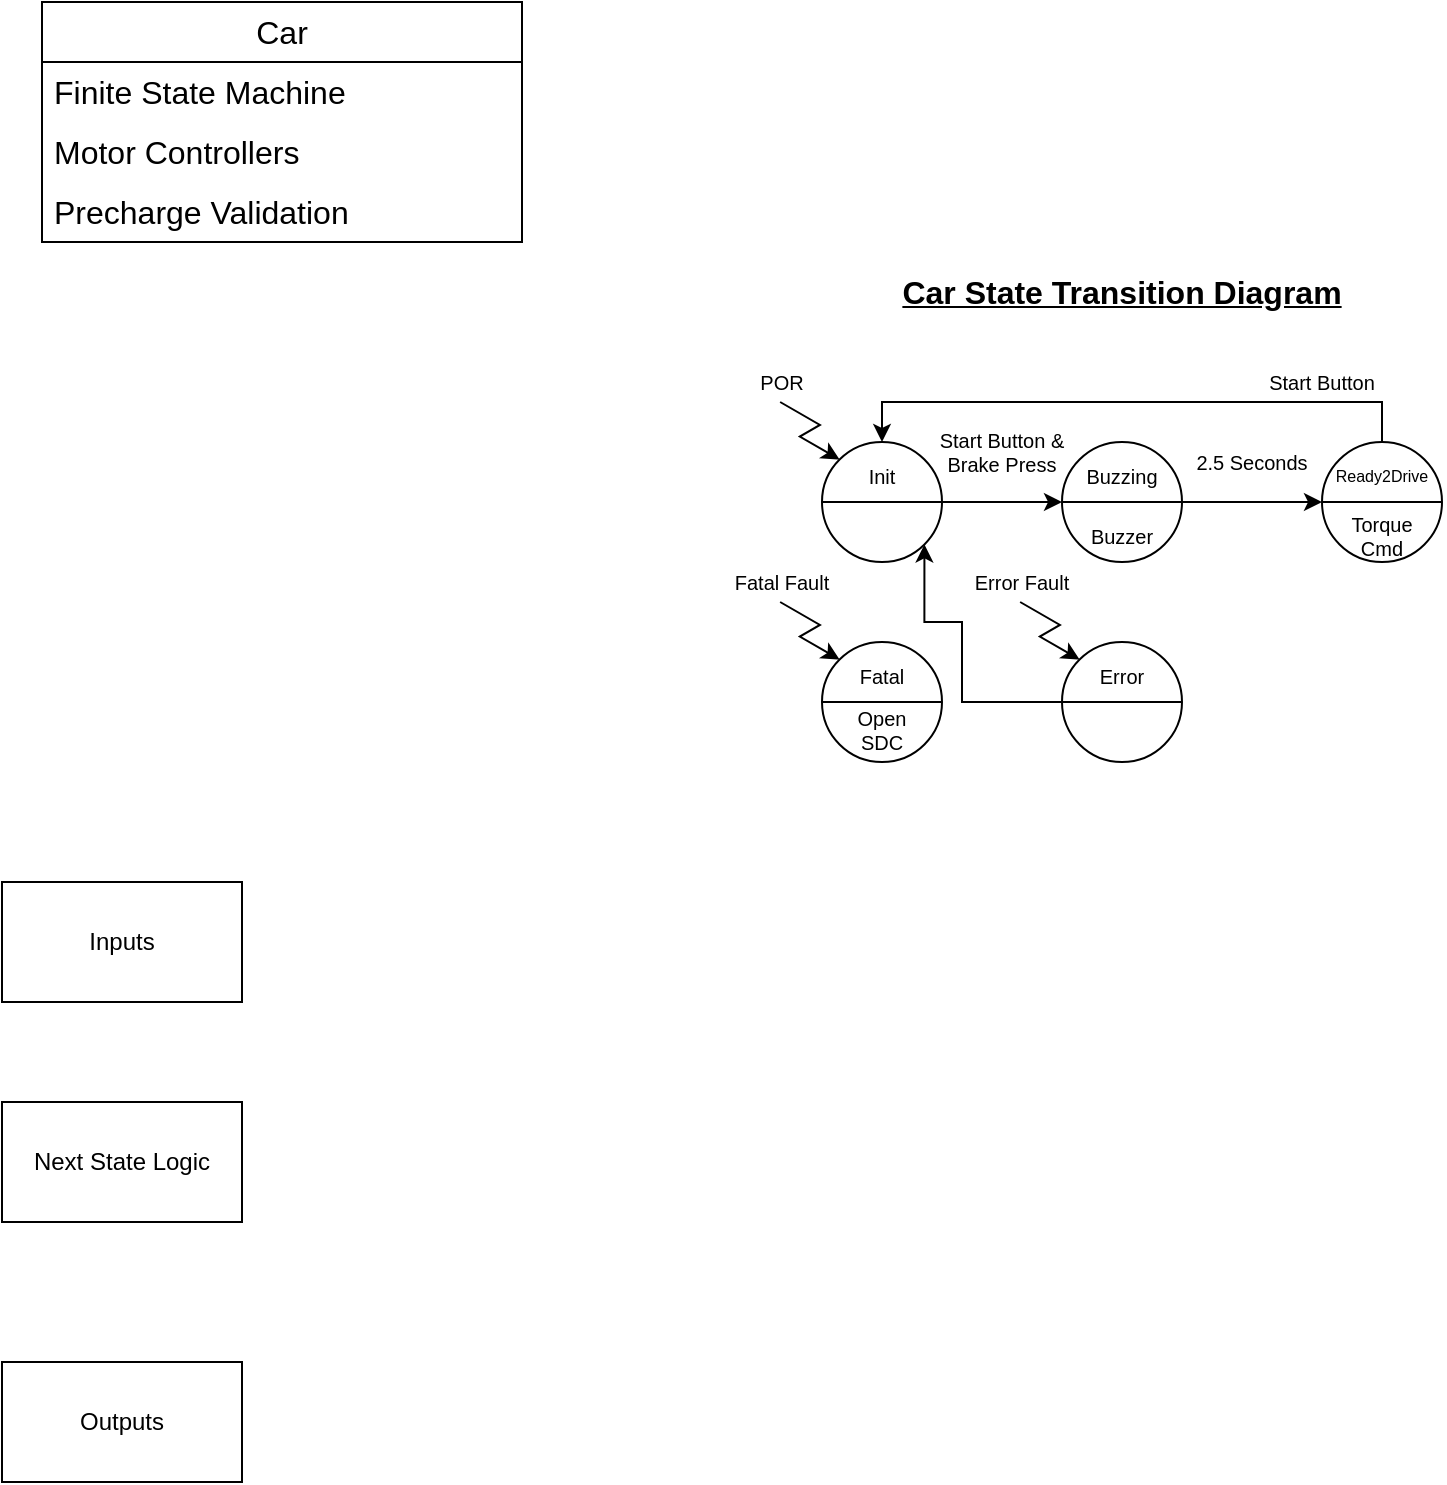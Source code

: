 <mxfile version="20.8.10" type="device" pages="2"><diagram id="cV4EZ5rq4InTERgSuxwk" name="Top Level"><mxGraphModel dx="729" dy="710" grid="1" gridSize="10" guides="1" tooltips="1" connect="1" arrows="1" fold="1" page="0" pageScale="1" pageWidth="850" pageHeight="1100" math="0" shadow="0"><root><mxCell id="0"/><mxCell id="1" parent="0"/><mxCell id="IwsN2vhuFkwOe7EodDrN-1" value="Car" style="swimlane;fontStyle=0;childLayout=stackLayout;horizontal=1;startSize=30;horizontalStack=0;resizeParent=1;resizeParentMax=0;resizeLast=0;collapsible=1;marginBottom=0;whiteSpace=wrap;html=1;strokeColor=default;fontSize=16;" vertex="1" parent="1"><mxGeometry x="-60" y="-170" width="240" height="120" as="geometry"/></mxCell><mxCell id="IwsN2vhuFkwOe7EodDrN-4" value="Finite State Machine" style="text;strokeColor=none;fillColor=none;align=left;verticalAlign=middle;spacingLeft=4;spacingRight=4;overflow=hidden;points=[[0,0.5],[1,0.5]];portConstraint=eastwest;rotatable=0;whiteSpace=wrap;html=1;fontSize=16;" vertex="1" parent="IwsN2vhuFkwOe7EodDrN-1"><mxGeometry y="30" width="240" height="30" as="geometry"/></mxCell><mxCell id="IwsN2vhuFkwOe7EodDrN-2" value="Motor Controllers" style="text;strokeColor=none;fillColor=none;align=left;verticalAlign=middle;spacingLeft=4;spacingRight=4;overflow=hidden;points=[[0,0.5],[1,0.5]];portConstraint=eastwest;rotatable=0;whiteSpace=wrap;html=1;fontSize=16;" vertex="1" parent="IwsN2vhuFkwOe7EodDrN-1"><mxGeometry y="60" width="240" height="30" as="geometry"/></mxCell><mxCell id="IwsN2vhuFkwOe7EodDrN-3" value="Precharge Validation" style="text;strokeColor=none;fillColor=none;align=left;verticalAlign=middle;spacingLeft=4;spacingRight=4;overflow=hidden;points=[[0,0.5],[1,0.5]];portConstraint=eastwest;rotatable=0;whiteSpace=wrap;html=1;fontSize=16;" vertex="1" parent="IwsN2vhuFkwOe7EodDrN-1"><mxGeometry y="90" width="240" height="30" as="geometry"/></mxCell><mxCell id="IwsN2vhuFkwOe7EodDrN-16" value="" style="group;strokeColor=none;fontSize=10;" vertex="1" connectable="0" parent="1"><mxGeometry x="330" y="50" width="60" height="60" as="geometry"/></mxCell><mxCell id="IwsN2vhuFkwOe7EodDrN-17" value="" style="ellipse;whiteSpace=wrap;html=1;aspect=fixed;fontSize=10;strokeColor=default;" vertex="1" parent="IwsN2vhuFkwOe7EodDrN-16"><mxGeometry width="60" height="60" as="geometry"/></mxCell><mxCell id="IwsN2vhuFkwOe7EodDrN-18" value="" style="endArrow=none;html=1;rounded=0;fontSize=10;exitX=0;exitY=0.5;exitDx=0;exitDy=0;entryX=1;entryY=0.5;entryDx=0;entryDy=0;jumpStyle=arc;jumpSize=6;" edge="1" parent="IwsN2vhuFkwOe7EodDrN-16" source="IwsN2vhuFkwOe7EodDrN-17" target="IwsN2vhuFkwOe7EodDrN-17"><mxGeometry width="50" height="50" relative="1" as="geometry"><mxPoint x="140" y="20" as="sourcePoint"/><mxPoint x="190" y="-30" as="targetPoint"/></mxGeometry></mxCell><mxCell id="IwsN2vhuFkwOe7EodDrN-19" value="Init" style="text;html=1;strokeColor=none;fillColor=none;align=center;verticalAlign=middle;whiteSpace=wrap;rounded=0;fontSize=10;" vertex="1" parent="IwsN2vhuFkwOe7EodDrN-16"><mxGeometry y="10" width="60" height="13" as="geometry"/></mxCell><mxCell id="IwsN2vhuFkwOe7EodDrN-21" value="" style="group;strokeColor=none;fontSize=10;" vertex="1" connectable="0" parent="1"><mxGeometry x="280" y="10" width="60" height="20" as="geometry"/></mxCell><mxCell id="IwsN2vhuFkwOe7EodDrN-22" value="" style="endArrow=classic;html=1;rounded=0;fontSize=10;edgeStyle=isometricEdgeStyle;elbow=vertical;jumpStyle=arc;jumpSize=6;entryX=0;entryY=0;entryDx=0;entryDy=0;" edge="1" parent="IwsN2vhuFkwOe7EodDrN-21" target="IwsN2vhuFkwOe7EodDrN-17"><mxGeometry width="50" height="50" relative="1" as="geometry"><mxPoint x="29.07" y="20" as="sourcePoint"/><mxPoint x="90" y="80" as="targetPoint"/></mxGeometry></mxCell><mxCell id="IwsN2vhuFkwOe7EodDrN-23" value="POR" style="text;html=1;strokeColor=none;fillColor=none;align=center;verticalAlign=middle;whiteSpace=wrap;rounded=0;fontSize=10;" vertex="1" parent="IwsN2vhuFkwOe7EodDrN-21"><mxGeometry width="60" height="20" as="geometry"/></mxCell><mxCell id="IwsN2vhuFkwOe7EodDrN-29" value="" style="group;strokeColor=none;fontSize=10;" vertex="1" connectable="0" parent="1"><mxGeometry x="450" y="50" width="60" height="60" as="geometry"/></mxCell><mxCell id="IwsN2vhuFkwOe7EodDrN-30" value="" style="ellipse;whiteSpace=wrap;html=1;aspect=fixed;fontSize=10;strokeColor=default;" vertex="1" parent="IwsN2vhuFkwOe7EodDrN-29"><mxGeometry width="60" height="60" as="geometry"/></mxCell><mxCell id="IwsN2vhuFkwOe7EodDrN-31" value="" style="endArrow=none;html=1;rounded=0;fontSize=10;exitX=0;exitY=0.5;exitDx=0;exitDy=0;entryX=1;entryY=0.5;entryDx=0;entryDy=0;jumpStyle=arc;jumpSize=6;" edge="1" parent="IwsN2vhuFkwOe7EodDrN-29" source="IwsN2vhuFkwOe7EodDrN-30" target="IwsN2vhuFkwOe7EodDrN-30"><mxGeometry width="50" height="50" relative="1" as="geometry"><mxPoint x="140" y="20" as="sourcePoint"/><mxPoint x="190" y="-30" as="targetPoint"/></mxGeometry></mxCell><mxCell id="IwsN2vhuFkwOe7EodDrN-32" value="Buzzing" style="text;html=1;strokeColor=none;fillColor=none;align=center;verticalAlign=middle;whiteSpace=wrap;rounded=0;fontSize=10;" vertex="1" parent="IwsN2vhuFkwOe7EodDrN-29"><mxGeometry y="10" width="60" height="13" as="geometry"/></mxCell><mxCell id="IwsN2vhuFkwOe7EodDrN-51" value="Buzzer" style="text;html=1;strokeColor=none;fillColor=none;align=center;verticalAlign=middle;whiteSpace=wrap;rounded=0;fontSize=10;" vertex="1" parent="IwsN2vhuFkwOe7EodDrN-29"><mxGeometry y="40" width="60" height="13" as="geometry"/></mxCell><mxCell id="IwsN2vhuFkwOe7EodDrN-34" style="edgeStyle=orthogonalEdgeStyle;rounded=0;jumpStyle=arc;jumpSize=6;orthogonalLoop=1;jettySize=auto;html=1;entryX=0;entryY=0.5;entryDx=0;entryDy=0;fontSize=10;" edge="1" parent="1" source="IwsN2vhuFkwOe7EodDrN-17" target="IwsN2vhuFkwOe7EodDrN-30"><mxGeometry relative="1" as="geometry"/></mxCell><mxCell id="IwsN2vhuFkwOe7EodDrN-35" value="Start Button &amp;amp;&lt;br&gt;Brake Press" style="text;html=1;strokeColor=none;fillColor=none;align=center;verticalAlign=middle;whiteSpace=wrap;rounded=0;fontSize=10;" vertex="1" parent="1"><mxGeometry x="380" y="40" width="80" height="30" as="geometry"/></mxCell><mxCell id="IwsN2vhuFkwOe7EodDrN-36" value="" style="group;strokeColor=none;fontSize=10;" vertex="1" connectable="0" parent="1"><mxGeometry x="580" y="50" width="60" height="60" as="geometry"/></mxCell><mxCell id="IwsN2vhuFkwOe7EodDrN-37" value="" style="ellipse;whiteSpace=wrap;html=1;aspect=fixed;fontSize=10;strokeColor=default;" vertex="1" parent="IwsN2vhuFkwOe7EodDrN-36"><mxGeometry width="60" height="60" as="geometry"/></mxCell><mxCell id="IwsN2vhuFkwOe7EodDrN-38" value="" style="endArrow=none;html=1;rounded=0;fontSize=10;exitX=0;exitY=0.5;exitDx=0;exitDy=0;entryX=1;entryY=0.5;entryDx=0;entryDy=0;jumpStyle=arc;jumpSize=6;" edge="1" parent="IwsN2vhuFkwOe7EodDrN-36" source="IwsN2vhuFkwOe7EodDrN-37" target="IwsN2vhuFkwOe7EodDrN-37"><mxGeometry width="50" height="50" relative="1" as="geometry"><mxPoint x="140" y="20" as="sourcePoint"/><mxPoint x="190" y="-30" as="targetPoint"/></mxGeometry></mxCell><mxCell id="IwsN2vhuFkwOe7EodDrN-39" value="Ready2Drive" style="text;html=1;strokeColor=none;fillColor=none;align=center;verticalAlign=middle;whiteSpace=wrap;rounded=0;fontSize=8;" vertex="1" parent="IwsN2vhuFkwOe7EodDrN-36"><mxGeometry y="10" width="60" height="13" as="geometry"/></mxCell><mxCell id="IwsN2vhuFkwOe7EodDrN-52" value="Torque&lt;br&gt;Cmd" style="text;html=1;strokeColor=none;fillColor=none;align=center;verticalAlign=middle;whiteSpace=wrap;rounded=0;fontSize=10;" vertex="1" parent="IwsN2vhuFkwOe7EodDrN-36"><mxGeometry y="40" width="60" height="13" as="geometry"/></mxCell><mxCell id="IwsN2vhuFkwOe7EodDrN-40" style="edgeStyle=orthogonalEdgeStyle;rounded=0;jumpStyle=arc;jumpSize=6;orthogonalLoop=1;jettySize=auto;html=1;fontSize=10;" edge="1" parent="1" source="IwsN2vhuFkwOe7EodDrN-30"><mxGeometry relative="1" as="geometry"><mxPoint x="580" y="80" as="targetPoint"/></mxGeometry></mxCell><mxCell id="IwsN2vhuFkwOe7EodDrN-41" value="2.5 Seconds" style="text;html=1;strokeColor=none;fillColor=none;align=center;verticalAlign=middle;whiteSpace=wrap;rounded=0;fontSize=10;" vertex="1" parent="1"><mxGeometry x="510" y="50" width="70" height="20" as="geometry"/></mxCell><mxCell id="IwsN2vhuFkwOe7EodDrN-42" value="" style="group;strokeColor=none;fontSize=10;" vertex="1" connectable="0" parent="1"><mxGeometry x="450" y="150" width="60" height="60" as="geometry"/></mxCell><mxCell id="IwsN2vhuFkwOe7EodDrN-43" value="" style="ellipse;whiteSpace=wrap;html=1;aspect=fixed;fontSize=10;strokeColor=default;" vertex="1" parent="IwsN2vhuFkwOe7EodDrN-42"><mxGeometry width="60" height="60" as="geometry"/></mxCell><mxCell id="IwsN2vhuFkwOe7EodDrN-44" value="" style="endArrow=none;html=1;rounded=0;fontSize=10;exitX=0;exitY=0.5;exitDx=0;exitDy=0;entryX=1;entryY=0.5;entryDx=0;entryDy=0;jumpStyle=arc;jumpSize=6;" edge="1" parent="IwsN2vhuFkwOe7EodDrN-42" source="IwsN2vhuFkwOe7EodDrN-43" target="IwsN2vhuFkwOe7EodDrN-43"><mxGeometry width="50" height="50" relative="1" as="geometry"><mxPoint x="140" y="20" as="sourcePoint"/><mxPoint x="190" y="-30" as="targetPoint"/></mxGeometry></mxCell><mxCell id="IwsN2vhuFkwOe7EodDrN-45" value="Error" style="text;html=1;strokeColor=none;fillColor=none;align=center;verticalAlign=middle;whiteSpace=wrap;rounded=0;fontSize=10;" vertex="1" parent="IwsN2vhuFkwOe7EodDrN-42"><mxGeometry y="10" width="60" height="13" as="geometry"/></mxCell><mxCell id="IwsN2vhuFkwOe7EodDrN-58" value="" style="group;strokeColor=none;fontSize=10;" vertex="1" connectable="0" parent="1"><mxGeometry x="330" y="150" width="60" height="60" as="geometry"/></mxCell><mxCell id="IwsN2vhuFkwOe7EodDrN-59" value="" style="ellipse;whiteSpace=wrap;html=1;aspect=fixed;fontSize=12;strokeColor=default;" vertex="1" parent="IwsN2vhuFkwOe7EodDrN-58"><mxGeometry width="60" height="60" as="geometry"/></mxCell><mxCell id="IwsN2vhuFkwOe7EodDrN-60" value="" style="endArrow=none;html=1;rounded=0;fontSize=12;exitX=0;exitY=0.5;exitDx=0;exitDy=0;entryX=1;entryY=0.5;entryDx=0;entryDy=0;jumpStyle=arc;jumpSize=6;" edge="1" parent="IwsN2vhuFkwOe7EodDrN-58" source="IwsN2vhuFkwOe7EodDrN-59" target="IwsN2vhuFkwOe7EodDrN-59"><mxGeometry width="50" height="50" relative="1" as="geometry"><mxPoint x="140" y="20" as="sourcePoint"/><mxPoint x="190" y="-30" as="targetPoint"/></mxGeometry></mxCell><mxCell id="IwsN2vhuFkwOe7EodDrN-61" value="Fatal" style="text;html=1;strokeColor=none;fillColor=none;align=center;verticalAlign=middle;whiteSpace=wrap;rounded=0;fontSize=10;" vertex="1" parent="IwsN2vhuFkwOe7EodDrN-58"><mxGeometry y="10" width="60" height="13" as="geometry"/></mxCell><mxCell id="IwsN2vhuFkwOe7EodDrN-62" value="Open&lt;br&gt;SDC" style="text;html=1;strokeColor=none;fillColor=none;align=center;verticalAlign=middle;whiteSpace=wrap;rounded=0;fontSize=10;" vertex="1" parent="IwsN2vhuFkwOe7EodDrN-58"><mxGeometry y="37" width="60" height="13" as="geometry"/></mxCell><mxCell id="IwsN2vhuFkwOe7EodDrN-65" style="edgeStyle=orthogonalEdgeStyle;rounded=0;jumpStyle=arc;jumpSize=6;orthogonalLoop=1;jettySize=auto;html=1;entryX=1;entryY=1;entryDx=0;entryDy=0;fontSize=10;" edge="1" parent="1" source="IwsN2vhuFkwOe7EodDrN-43" target="IwsN2vhuFkwOe7EodDrN-17"><mxGeometry relative="1" as="geometry"><Array as="points"><mxPoint x="400" y="180"/><mxPoint x="400" y="140"/><mxPoint x="381" y="140"/></Array></mxGeometry></mxCell><mxCell id="IwsN2vhuFkwOe7EodDrN-67" value="" style="group;strokeColor=none;fontSize=10;" vertex="1" connectable="0" parent="1"><mxGeometry x="280" y="110" width="60" height="20" as="geometry"/></mxCell><mxCell id="IwsN2vhuFkwOe7EodDrN-68" value="" style="endArrow=classic;html=1;rounded=0;fontSize=12;edgeStyle=isometricEdgeStyle;elbow=vertical;jumpStyle=arc;jumpSize=6;entryX=0;entryY=0;entryDx=0;entryDy=0;" edge="1" parent="IwsN2vhuFkwOe7EodDrN-67" target="IwsN2vhuFkwOe7EodDrN-59"><mxGeometry width="50" height="50" relative="1" as="geometry"><mxPoint x="29.07" y="20" as="sourcePoint"/><mxPoint x="90" y="80" as="targetPoint"/></mxGeometry></mxCell><mxCell id="IwsN2vhuFkwOe7EodDrN-69" value="Fatal Fault" style="text;html=1;strokeColor=none;fillColor=none;align=center;verticalAlign=middle;whiteSpace=wrap;rounded=0;fontSize=10;" vertex="1" parent="IwsN2vhuFkwOe7EodDrN-67"><mxGeometry width="60" height="20" as="geometry"/></mxCell><mxCell id="IwsN2vhuFkwOe7EodDrN-73" value="" style="group;strokeColor=none;fontSize=10;" vertex="1" connectable="0" parent="1"><mxGeometry x="400" y="110" width="60" height="20" as="geometry"/></mxCell><mxCell id="IwsN2vhuFkwOe7EodDrN-74" value="" style="endArrow=classic;html=1;rounded=0;fontSize=12;edgeStyle=isometricEdgeStyle;elbow=vertical;jumpStyle=arc;jumpSize=6;entryX=0;entryY=0;entryDx=0;entryDy=0;" edge="1" parent="IwsN2vhuFkwOe7EodDrN-73" target="IwsN2vhuFkwOe7EodDrN-43"><mxGeometry width="50" height="50" relative="1" as="geometry"><mxPoint x="29.07" y="20" as="sourcePoint"/><mxPoint x="90" y="80" as="targetPoint"/></mxGeometry></mxCell><mxCell id="IwsN2vhuFkwOe7EodDrN-75" value="Error Fault" style="text;html=1;strokeColor=none;fillColor=none;align=center;verticalAlign=middle;whiteSpace=wrap;rounded=0;fontSize=10;" vertex="1" parent="IwsN2vhuFkwOe7EodDrN-73"><mxGeometry width="60" height="20" as="geometry"/></mxCell><mxCell id="IwsN2vhuFkwOe7EodDrN-76" style="edgeStyle=orthogonalEdgeStyle;rounded=0;jumpStyle=arc;jumpSize=6;orthogonalLoop=1;jettySize=auto;html=1;entryX=0.5;entryY=0;entryDx=0;entryDy=0;fontSize=10;" edge="1" parent="1" source="IwsN2vhuFkwOe7EodDrN-37" target="IwsN2vhuFkwOe7EodDrN-17"><mxGeometry relative="1" as="geometry"><Array as="points"><mxPoint x="610" y="30"/><mxPoint x="360" y="30"/></Array></mxGeometry></mxCell><mxCell id="IwsN2vhuFkwOe7EodDrN-77" value="Start Button" style="text;html=1;strokeColor=none;fillColor=none;align=center;verticalAlign=middle;whiteSpace=wrap;rounded=0;fontSize=10;" vertex="1" parent="1"><mxGeometry x="540" y="5" width="80" height="30" as="geometry"/></mxCell><mxCell id="EGxBxmT3DykaQPJl7fp_-1" value="Car State Transition Diagram" style="text;html=1;strokeColor=none;fillColor=none;align=center;verticalAlign=middle;whiteSpace=wrap;rounded=0;fontSize=16;fontStyle=5" vertex="1" parent="1"><mxGeometry x="360" y="-50" width="240" height="50" as="geometry"/></mxCell><mxCell id="ZX9FN4wT0x5yi3gaNw_D-1" value="Inputs" style="rounded=0;whiteSpace=wrap;html=1;strokeColor=default;fontSize=12;" vertex="1" parent="1"><mxGeometry x="-80" y="270" width="120" height="60" as="geometry"/></mxCell><mxCell id="ZX9FN4wT0x5yi3gaNw_D-2" value="Next State Logic" style="rounded=0;whiteSpace=wrap;html=1;strokeColor=default;fontSize=12;" vertex="1" parent="1"><mxGeometry x="-80" y="380" width="120" height="60" as="geometry"/></mxCell><mxCell id="ZX9FN4wT0x5yi3gaNw_D-3" value="Outputs" style="rounded=0;whiteSpace=wrap;html=1;strokeColor=default;fontSize=12;" vertex="1" parent="1"><mxGeometry x="-80" y="510" width="120" height="60" as="geometry"/></mxCell></root></mxGraphModel></diagram><diagram name="Motor Controller" id="w5cpvwU2mb99rcCz61hI"><mxGraphModel dx="2707" dy="1418" grid="1" gridSize="10" guides="1" tooltips="1" connect="1" arrows="1" fold="1" page="0" pageScale="1" pageWidth="850" pageHeight="1100" math="0" shadow="0"><root><mxCell id="0"/><mxCell id="1" parent="0"/><mxCell id="i3rn6n96eMzrxbJNoFiw-13" value="DMA1 Ch. 7" style="rounded=0;whiteSpace=wrap;html=1;" vertex="1" parent="1"><mxGeometry x="-210" y="200" width="120" height="60" as="geometry"/></mxCell><mxCell id="i3rn6n96eMzrxbJNoFiw-20" style="edgeStyle=orthogonalEdgeStyle;rounded=0;orthogonalLoop=1;jettySize=auto;html=1;entryX=0;entryY=0.5;entryDx=0;entryDy=0;" edge="1" parent="1" source="i3rn6n96eMzrxbJNoFiw-16" target="i3rn6n96eMzrxbJNoFiw-18"><mxGeometry relative="1" as="geometry"/></mxCell><mxCell id="i3rn6n96eMzrxbJNoFiw-24" style="edgeStyle=orthogonalEdgeStyle;rounded=0;orthogonalLoop=1;jettySize=auto;html=1;entryX=0;entryY=0.5;entryDx=0;entryDy=0;" edge="1" parent="1" source="i3rn6n96eMzrxbJNoFiw-18" target="i3rn6n96eMzrxbJNoFiw-22"><mxGeometry relative="1" as="geometry"/></mxCell><mxCell id="i3rn6n96eMzrxbJNoFiw-18" value="RS-232 Transceiver" style="rounded=0;whiteSpace=wrap;html=1;" vertex="1" parent="1"><mxGeometry x="-650" y="200" width="120" height="60" as="geometry"/></mxCell><mxCell id="i3rn6n96eMzrxbJNoFiw-23" value="Right Inline Isolation PCB" style="swimlane;whiteSpace=wrap;html=1;dashed=1;" vertex="1" parent="1"><mxGeometry x="-670" y="160" width="300" height="200" as="geometry"/></mxCell><mxCell id="i3rn6n96eMzrxbJNoFiw-22" value="Digital Isolator" style="rounded=0;whiteSpace=wrap;html=1;" vertex="1" parent="i3rn6n96eMzrxbJNoFiw-23"><mxGeometry x="160" y="40" width="120" height="60" as="geometry"/></mxCell><mxCell id="i3rn6n96eMzrxbJNoFiw-27" style="edgeStyle=orthogonalEdgeStyle;rounded=0;orthogonalLoop=1;jettySize=auto;html=1;entryX=0;entryY=0.5;entryDx=0;entryDy=0;" edge="1" parent="1" source="i3rn6n96eMzrxbJNoFiw-25" target="i3rn6n96eMzrxbJNoFiw-13"><mxGeometry relative="1" as="geometry"/></mxCell><mxCell id="i3rn6n96eMzrxbJNoFiw-25" value="UART2 Rx" style="rounded=0;whiteSpace=wrap;html=1;" vertex="1" parent="1"><mxGeometry x="-350" y="200" width="120" height="60" as="geometry"/></mxCell><mxCell id="i3rn6n96eMzrxbJNoFiw-26" style="edgeStyle=orthogonalEdgeStyle;rounded=0;orthogonalLoop=1;jettySize=auto;html=1;entryX=0;entryY=0.5;entryDx=0;entryDy=0;" edge="1" parent="1" source="i3rn6n96eMzrxbJNoFiw-22" target="i3rn6n96eMzrxbJNoFiw-25"><mxGeometry relative="1" as="geometry"/></mxCell><mxCell id="i3rn6n96eMzrxbJNoFiw-28" value="PDU Peripherals" style="swimlane;whiteSpace=wrap;html=1;dashed=1;" vertex="1" parent="1"><mxGeometry x="-370" y="160" width="300" height="400" as="geometry"/></mxCell><mxCell id="i3rn6n96eMzrxbJNoFiw-29" value="DMA1 Ch. 6" style="rounded=0;whiteSpace=wrap;html=1;" vertex="1" parent="i3rn6n96eMzrxbJNoFiw-28"><mxGeometry x="160" y="40" width="120" height="60" as="geometry"/></mxCell><mxCell id="i3rn6n96eMzrxbJNoFiw-32" value="DMA1 Ch. 7" style="rounded=0;whiteSpace=wrap;html=1;" vertex="1" parent="i3rn6n96eMzrxbJNoFiw-28"><mxGeometry x="160" y="120" width="120" height="60" as="geometry"/></mxCell><mxCell id="i3rn6n96eMzrxbJNoFiw-36" value="RS-232 Transceiver" style="rounded=0;whiteSpace=wrap;html=1;" vertex="1" parent="i3rn6n96eMzrxbJNoFiw-28"><mxGeometry x="-280" y="120" width="120" height="60" as="geometry"/></mxCell><mxCell id="i3rn6n96eMzrxbJNoFiw-37" value="Digital Isolator" style="rounded=0;whiteSpace=wrap;html=1;" vertex="1" parent="i3rn6n96eMzrxbJNoFiw-28"><mxGeometry x="-140" y="120" width="120" height="60" as="geometry"/></mxCell><mxCell id="i3rn6n96eMzrxbJNoFiw-35" style="edgeStyle=orthogonalEdgeStyle;rounded=0;orthogonalLoop=1;jettySize=auto;html=1;exitX=0;exitY=0.5;exitDx=0;exitDy=0;" edge="1" parent="i3rn6n96eMzrxbJNoFiw-28" source="i3rn6n96eMzrxbJNoFiw-37" target="i3rn6n96eMzrxbJNoFiw-36"><mxGeometry relative="1" as="geometry"/></mxCell><mxCell id="i3rn6n96eMzrxbJNoFiw-38" style="edgeStyle=orthogonalEdgeStyle;rounded=0;orthogonalLoop=1;jettySize=auto;html=1;exitX=0;exitY=0.5;exitDx=0;exitDy=0;" edge="1" parent="i3rn6n96eMzrxbJNoFiw-28" source="i3rn6n96eMzrxbJNoFiw-32" target="i3rn6n96eMzrxbJNoFiw-39"><mxGeometry relative="1" as="geometry"/></mxCell><mxCell id="i3rn6n96eMzrxbJNoFiw-39" value="UART2 Tx" style="rounded=0;whiteSpace=wrap;html=1;" vertex="1" parent="i3rn6n96eMzrxbJNoFiw-28"><mxGeometry x="20" y="120" width="120" height="60" as="geometry"/></mxCell><mxCell id="i3rn6n96eMzrxbJNoFiw-40" style="edgeStyle=orthogonalEdgeStyle;rounded=0;orthogonalLoop=1;jettySize=auto;html=1;exitX=0;exitY=0.5;exitDx=0;exitDy=0;" edge="1" parent="i3rn6n96eMzrxbJNoFiw-28" source="i3rn6n96eMzrxbJNoFiw-39" target="i3rn6n96eMzrxbJNoFiw-37"><mxGeometry relative="1" as="geometry"/></mxCell><mxCell id="i3rn6n96eMzrxbJNoFiw-42" value="DMA1 Ch. 7" style="rounded=0;whiteSpace=wrap;html=1;" vertex="1" parent="i3rn6n96eMzrxbJNoFiw-28"><mxGeometry x="160" y="120" width="120" height="60" as="geometry"/></mxCell><mxCell id="m1459EjChCh9-ZV9X7Fm-14" value="DMA1 Ch. 15" style="rounded=0;whiteSpace=wrap;html=1;" vertex="1" parent="i3rn6n96eMzrxbJNoFiw-28"><mxGeometry x="160" y="240" width="120" height="60" as="geometry"/></mxCell><mxCell id="m1459EjChCh9-ZV9X7Fm-15" style="edgeStyle=orthogonalEdgeStyle;rounded=0;orthogonalLoop=1;jettySize=auto;html=1;entryX=0;entryY=0.5;entryDx=0;entryDy=0;" edge="1" parent="i3rn6n96eMzrxbJNoFiw-28" source="m1459EjChCh9-ZV9X7Fm-16" target="m1459EjChCh9-ZV9X7Fm-14"><mxGeometry relative="1" as="geometry"/></mxCell><mxCell id="m1459EjChCh9-ZV9X7Fm-16" value="UART1 Rx" style="rounded=0;whiteSpace=wrap;html=1;" vertex="1" parent="i3rn6n96eMzrxbJNoFiw-28"><mxGeometry x="20" y="240" width="120" height="60" as="geometry"/></mxCell><mxCell id="m1459EjChCh9-ZV9X7Fm-20" value="DMA1 Ch. 7" style="rounded=0;whiteSpace=wrap;html=1;" vertex="1" parent="i3rn6n96eMzrxbJNoFiw-28"><mxGeometry x="160" y="320" width="120" height="60" as="geometry"/></mxCell><mxCell id="m1459EjChCh9-ZV9X7Fm-21" style="edgeStyle=orthogonalEdgeStyle;rounded=0;orthogonalLoop=1;jettySize=auto;html=1;exitX=0;exitY=0.5;exitDx=0;exitDy=0;" edge="1" parent="i3rn6n96eMzrxbJNoFiw-28" source="m1459EjChCh9-ZV9X7Fm-20" target="m1459EjChCh9-ZV9X7Fm-22"><mxGeometry relative="1" as="geometry"/></mxCell><mxCell id="m1459EjChCh9-ZV9X7Fm-22" value="UART1 Tx" style="rounded=0;whiteSpace=wrap;html=1;" vertex="1" parent="i3rn6n96eMzrxbJNoFiw-28"><mxGeometry x="20" y="320" width="120" height="60" as="geometry"/></mxCell><mxCell id="m1459EjChCh9-ZV9X7Fm-23" value="DMA1 Ch. 14" style="rounded=0;whiteSpace=wrap;html=1;" vertex="1" parent="i3rn6n96eMzrxbJNoFiw-28"><mxGeometry x="160" y="320" width="120" height="60" as="geometry"/></mxCell><mxCell id="i3rn6n96eMzrxbJNoFiw-44" value="Right Motor Controller" style="swimlane;whiteSpace=wrap;html=1;dashed=1;" vertex="1" parent="1"><mxGeometry x="-830" y="160" width="160" height="200" as="geometry"/></mxCell><mxCell id="i3rn6n96eMzrxbJNoFiw-16" value="Tx RS-232 Output" style="rounded=0;whiteSpace=wrap;html=1;" vertex="1" parent="i3rn6n96eMzrxbJNoFiw-44"><mxGeometry x="20" y="40" width="120" height="60" as="geometry"/></mxCell><mxCell id="i3rn6n96eMzrxbJNoFiw-34" value="Rx RS-232 Input" style="rounded=0;whiteSpace=wrap;html=1;" vertex="1" parent="i3rn6n96eMzrxbJNoFiw-44"><mxGeometry x="20" y="120" width="120" height="60" as="geometry"/></mxCell><mxCell id="i3rn6n96eMzrxbJNoFiw-33" style="edgeStyle=orthogonalEdgeStyle;rounded=0;orthogonalLoop=1;jettySize=auto;html=1;exitX=0;exitY=0.5;exitDx=0;exitDy=0;" edge="1" parent="1" source="i3rn6n96eMzrxbJNoFiw-36" target="i3rn6n96eMzrxbJNoFiw-34"><mxGeometry relative="1" as="geometry"/></mxCell><mxCell id="i3rn6n96eMzrxbJNoFiw-46" value="UART Hardware Data Path" style="text;html=1;strokeColor=none;fillColor=none;align=center;verticalAlign=middle;whiteSpace=wrap;rounded=0;fontSize=16;fontStyle=5" vertex="1" parent="1"><mxGeometry x="-340" y="90" width="240" height="50" as="geometry"/></mxCell><mxCell id="m1459EjChCh9-ZV9X7Fm-1" value="Left Inline Isolation PCB" style="swimlane;whiteSpace=wrap;html=1;dashed=1;" vertex="1" parent="1"><mxGeometry x="-670" y="360" width="300" height="200" as="geometry"/></mxCell><mxCell id="m1459EjChCh9-ZV9X7Fm-7" value="RS-232 Transceiver" style="rounded=0;whiteSpace=wrap;html=1;" vertex="1" parent="m1459EjChCh9-ZV9X7Fm-1"><mxGeometry x="20" y="40" width="120" height="60" as="geometry"/></mxCell><mxCell id="m1459EjChCh9-ZV9X7Fm-8" value="Digital Isolator" style="rounded=0;whiteSpace=wrap;html=1;" vertex="1" parent="m1459EjChCh9-ZV9X7Fm-1"><mxGeometry x="160" y="40" width="120" height="60" as="geometry"/></mxCell><mxCell id="m1459EjChCh9-ZV9X7Fm-6" style="edgeStyle=orthogonalEdgeStyle;rounded=0;orthogonalLoop=1;jettySize=auto;html=1;entryX=0;entryY=0.5;entryDx=0;entryDy=0;" edge="1" parent="m1459EjChCh9-ZV9X7Fm-1" source="m1459EjChCh9-ZV9X7Fm-7" target="m1459EjChCh9-ZV9X7Fm-8"><mxGeometry relative="1" as="geometry"/></mxCell><mxCell id="m1459EjChCh9-ZV9X7Fm-9" value="RS-232 Transceiver" style="rounded=0;whiteSpace=wrap;html=1;" vertex="1" parent="m1459EjChCh9-ZV9X7Fm-1"><mxGeometry x="20" y="120" width="120" height="60" as="geometry"/></mxCell><mxCell id="m1459EjChCh9-ZV9X7Fm-10" value="Digital Isolator" style="rounded=0;whiteSpace=wrap;html=1;" vertex="1" parent="m1459EjChCh9-ZV9X7Fm-1"><mxGeometry x="160" y="120" width="120" height="60" as="geometry"/></mxCell><mxCell id="m1459EjChCh9-ZV9X7Fm-11" style="edgeStyle=orthogonalEdgeStyle;rounded=0;orthogonalLoop=1;jettySize=auto;html=1;exitX=0;exitY=0.5;exitDx=0;exitDy=0;" edge="1" parent="m1459EjChCh9-ZV9X7Fm-1" source="m1459EjChCh9-ZV9X7Fm-10" target="m1459EjChCh9-ZV9X7Fm-9"><mxGeometry relative="1" as="geometry"/></mxCell><mxCell id="m1459EjChCh9-ZV9X7Fm-3" value="Left Motor Controller" style="swimlane;whiteSpace=wrap;html=1;dashed=1;" vertex="1" parent="1"><mxGeometry x="-830" y="360" width="160" height="200" as="geometry"/></mxCell><mxCell id="m1459EjChCh9-ZV9X7Fm-4" value="Tx RS-232 Output" style="rounded=0;whiteSpace=wrap;html=1;" vertex="1" parent="m1459EjChCh9-ZV9X7Fm-3"><mxGeometry x="20" y="40" width="120" height="60" as="geometry"/></mxCell><mxCell id="m1459EjChCh9-ZV9X7Fm-5" value="Rx RS-232 Input" style="rounded=0;whiteSpace=wrap;html=1;" vertex="1" parent="m1459EjChCh9-ZV9X7Fm-3"><mxGeometry x="20" y="120" width="120" height="60" as="geometry"/></mxCell><mxCell id="m1459EjChCh9-ZV9X7Fm-12" style="edgeStyle=orthogonalEdgeStyle;rounded=0;orthogonalLoop=1;jettySize=auto;html=1;entryX=1;entryY=0.5;entryDx=0;entryDy=0;fontSize=16;" edge="1" parent="1" source="m1459EjChCh9-ZV9X7Fm-9" target="m1459EjChCh9-ZV9X7Fm-5"><mxGeometry relative="1" as="geometry"/></mxCell><mxCell id="m1459EjChCh9-ZV9X7Fm-13" style="edgeStyle=orthogonalEdgeStyle;rounded=0;orthogonalLoop=1;jettySize=auto;html=1;fontSize=16;" edge="1" parent="1" source="m1459EjChCh9-ZV9X7Fm-4" target="m1459EjChCh9-ZV9X7Fm-7"><mxGeometry relative="1" as="geometry"/></mxCell><mxCell id="m1459EjChCh9-ZV9X7Fm-26" style="edgeStyle=orthogonalEdgeStyle;rounded=0;orthogonalLoop=1;jettySize=auto;html=1;entryX=0;entryY=0.5;entryDx=0;entryDy=0;fontSize=16;" edge="1" parent="1" source="m1459EjChCh9-ZV9X7Fm-8" target="m1459EjChCh9-ZV9X7Fm-16"><mxGeometry relative="1" as="geometry"/></mxCell><mxCell id="m1459EjChCh9-ZV9X7Fm-27" style="edgeStyle=orthogonalEdgeStyle;rounded=0;orthogonalLoop=1;jettySize=auto;html=1;entryX=1;entryY=0.5;entryDx=0;entryDy=0;fontSize=16;" edge="1" parent="1" source="m1459EjChCh9-ZV9X7Fm-22" target="m1459EjChCh9-ZV9X7Fm-10"><mxGeometry relative="1" as="geometry"/></mxCell><mxCell id="uGxGOnq40ZL4WIWuiQqK-19" value="PDU Firmware" style="swimlane;whiteSpace=wrap;html=1;dashed=1;" vertex="1" parent="1"><mxGeometry x="-70" y="160" width="580" height="400" as="geometry"/></mxCell><mxCell id="uGxGOnq40ZL4WIWuiQqK-32" style="edgeStyle=orthogonalEdgeStyle;rounded=0;orthogonalLoop=1;jettySize=auto;html=1;entryX=0;entryY=0.5;entryDx=0;entryDy=0;" edge="1" parent="uGxGOnq40ZL4WIWuiQqK-19"><mxGeometry relative="1" as="geometry"><mxPoint x="280" y="270" as="sourcePoint"/></mxGeometry></mxCell><mxCell id="uGxGOnq40ZL4WIWuiQqK-39" style="edgeStyle=orthogonalEdgeStyle;rounded=0;orthogonalLoop=1;jettySize=auto;html=1;entryX=1;entryY=0.5;entryDx=0;entryDy=0;fontSize=16;" edge="1" parent="uGxGOnq40ZL4WIWuiQqK-19" source="i3rn6n96eMzrxbJNoFiw-43" target="uGxGOnq40ZL4WIWuiQqK-37"><mxGeometry relative="1" as="geometry"/></mxCell><mxCell id="i3rn6n96eMzrxbJNoFiw-43" value="Tx FIFO Queue" style="rounded=0;whiteSpace=wrap;html=1;" vertex="1" parent="uGxGOnq40ZL4WIWuiQqK-19"><mxGeometry x="160" y="120" width="120" height="60" as="geometry"/></mxCell><mxCell id="uGxGOnq40ZL4WIWuiQqK-48" style="edgeStyle=orthogonalEdgeStyle;rounded=0;orthogonalLoop=1;jettySize=auto;html=1;entryX=0.25;entryY=0;entryDx=0;entryDy=0;fontSize=16;" edge="1" parent="uGxGOnq40ZL4WIWuiQqK-19" source="i3rn6n96eMzrxbJNoFiw-30" target="uGxGOnq40ZL4WIWuiQqK-47"><mxGeometry relative="1" as="geometry"/></mxCell><mxCell id="i3rn6n96eMzrxbJNoFiw-30" value="Circular Rx Buffer" style="rounded=0;whiteSpace=wrap;html=1;" vertex="1" parent="uGxGOnq40ZL4WIWuiQqK-19"><mxGeometry x="20" y="40" width="120" height="60" as="geometry"/></mxCell><mxCell id="uGxGOnq40ZL4WIWuiQqK-52" style="edgeStyle=orthogonalEdgeStyle;rounded=0;jumpStyle=arc;orthogonalLoop=1;jettySize=auto;html=1;fontSize=16;jumpSize=6;entryX=0.25;entryY=1;entryDx=0;entryDy=0;" edge="1" parent="uGxGOnq40ZL4WIWuiQqK-19" source="m1459EjChCh9-ZV9X7Fm-19" target="uGxGOnq40ZL4WIWuiQqK-47"><mxGeometry relative="1" as="geometry"><mxPoint x="220" y="270" as="targetPoint"/><Array as="points"><mxPoint x="190" y="270"/><mxPoint x="190" y="220"/><mxPoint x="330" y="220"/></Array></mxGeometry></mxCell><mxCell id="m1459EjChCh9-ZV9X7Fm-19" value="Circular Rx Buffer" style="rounded=0;whiteSpace=wrap;html=1;" vertex="1" parent="uGxGOnq40ZL4WIWuiQqK-19"><mxGeometry x="20" y="240" width="120" height="60" as="geometry"/></mxCell><mxCell id="uGxGOnq40ZL4WIWuiQqK-42" style="edgeStyle=orthogonalEdgeStyle;rounded=0;orthogonalLoop=1;jettySize=auto;html=1;entryX=1;entryY=0.5;entryDx=0;entryDy=0;fontSize=16;" edge="1" parent="uGxGOnq40ZL4WIWuiQqK-19" source="m1459EjChCh9-ZV9X7Fm-24" target="uGxGOnq40ZL4WIWuiQqK-40"><mxGeometry relative="1" as="geometry"/></mxCell><mxCell id="m1459EjChCh9-ZV9X7Fm-24" value="Tx FIFO Queue" style="rounded=0;whiteSpace=wrap;html=1;" vertex="1" parent="uGxGOnq40ZL4WIWuiQqK-19"><mxGeometry x="160" y="320" width="120" height="60" as="geometry"/></mxCell><mxCell id="uGxGOnq40ZL4WIWuiQqK-37" value="usartTxUpdate" style="rounded=0;whiteSpace=wrap;html=1;" vertex="1" parent="uGxGOnq40ZL4WIWuiQqK-19"><mxGeometry x="20" y="120" width="120" height="60" as="geometry"/></mxCell><mxCell id="uGxGOnq40ZL4WIWuiQqK-40" value="usartTxUpdate" style="rounded=0;whiteSpace=wrap;html=1;" vertex="1" parent="uGxGOnq40ZL4WIWuiQqK-19"><mxGeometry x="20" y="320" width="120" height="60" as="geometry"/></mxCell><mxCell id="uGxGOnq40ZL4WIWuiQqK-49" style="edgeStyle=orthogonalEdgeStyle;rounded=0;orthogonalLoop=1;jettySize=auto;html=1;entryX=0.75;entryY=0;entryDx=0;entryDy=0;fontSize=16;" edge="1" parent="uGxGOnq40ZL4WIWuiQqK-19" source="uGxGOnq40ZL4WIWuiQqK-46" target="m1459EjChCh9-ZV9X7Fm-24"><mxGeometry relative="1" as="geometry"/></mxCell><mxCell id="uGxGOnq40ZL4WIWuiQqK-53" style="edgeStyle=orthogonalEdgeStyle;rounded=0;jumpStyle=arc;jumpSize=6;orthogonalLoop=1;jettySize=auto;html=1;entryX=0.75;entryY=1;entryDx=0;entryDy=0;fontSize=16;" edge="1" parent="uGxGOnq40ZL4WIWuiQqK-19" source="uGxGOnq40ZL4WIWuiQqK-46" target="i3rn6n96eMzrxbJNoFiw-43"><mxGeometry relative="1" as="geometry"/></mxCell><mxCell id="uGxGOnq40ZL4WIWuiQqK-46" value="Torque Command" style="rounded=0;whiteSpace=wrap;html=1;" vertex="1" parent="uGxGOnq40ZL4WIWuiQqK-19"><mxGeometry x="300" y="240" width="120" height="60" as="geometry"/></mxCell><mxCell id="uGxGOnq40ZL4WIWuiQqK-58" style="edgeStyle=orthogonalEdgeStyle;rounded=0;jumpStyle=arc;jumpSize=6;orthogonalLoop=1;jettySize=auto;html=1;entryX=0;entryY=0.5;entryDx=0;entryDy=0;fontSize=16;" edge="1" parent="uGxGOnq40ZL4WIWuiQqK-19" source="uGxGOnq40ZL4WIWuiQqK-47" target="uGxGOnq40ZL4WIWuiQqK-54"><mxGeometry relative="1" as="geometry"/></mxCell><mxCell id="uGxGOnq40ZL4WIWuiQqK-47" value="Parsing" style="rounded=0;whiteSpace=wrap;html=1;" vertex="1" parent="uGxGOnq40ZL4WIWuiQqK-19"><mxGeometry x="300" y="120" width="120" height="60" as="geometry"/></mxCell><mxCell id="uGxGOnq40ZL4WIWuiQqK-54" value="CAN Tx" style="rounded=0;whiteSpace=wrap;html=1;" vertex="1" parent="uGxGOnq40ZL4WIWuiQqK-19"><mxGeometry x="440" y="120" width="120" height="60" as="geometry"/></mxCell><mxCell id="uGxGOnq40ZL4WIWuiQqK-60" style="edgeStyle=orthogonalEdgeStyle;rounded=0;jumpStyle=arc;jumpSize=6;orthogonalLoop=1;jettySize=auto;html=1;entryX=1;entryY=0.5;entryDx=0;entryDy=0;fontSize=16;" edge="1" parent="uGxGOnq40ZL4WIWuiQqK-19" source="uGxGOnq40ZL4WIWuiQqK-59" target="uGxGOnq40ZL4WIWuiQqK-46"><mxGeometry relative="1" as="geometry"/></mxCell><mxCell id="uGxGOnq40ZL4WIWuiQqK-59" value="CAN Rx" style="rounded=0;whiteSpace=wrap;html=1;" vertex="1" parent="uGxGOnq40ZL4WIWuiQqK-19"><mxGeometry x="440" y="240" width="120" height="60" as="geometry"/></mxCell><mxCell id="uGxGOnq40ZL4WIWuiQqK-38" style="edgeStyle=orthogonalEdgeStyle;rounded=0;orthogonalLoop=1;jettySize=auto;html=1;entryX=1;entryY=0.5;entryDx=0;entryDy=0;fontSize=16;" edge="1" parent="1" source="uGxGOnq40ZL4WIWuiQqK-37" target="i3rn6n96eMzrxbJNoFiw-42"><mxGeometry relative="1" as="geometry"/></mxCell><mxCell id="uGxGOnq40ZL4WIWuiQqK-41" style="edgeStyle=orthogonalEdgeStyle;rounded=0;orthogonalLoop=1;jettySize=auto;html=1;entryX=1;entryY=0.5;entryDx=0;entryDy=0;fontSize=16;" edge="1" parent="1" source="uGxGOnq40ZL4WIWuiQqK-40" target="m1459EjChCh9-ZV9X7Fm-23"><mxGeometry relative="1" as="geometry"/></mxCell><mxCell id="uGxGOnq40ZL4WIWuiQqK-43" style="edgeStyle=orthogonalEdgeStyle;rounded=0;orthogonalLoop=1;jettySize=auto;html=1;entryX=0;entryY=0.5;entryDx=0;entryDy=0;fontSize=16;" edge="1" parent="1" source="i3rn6n96eMzrxbJNoFiw-29" target="i3rn6n96eMzrxbJNoFiw-30"><mxGeometry relative="1" as="geometry"/></mxCell><mxCell id="uGxGOnq40ZL4WIWuiQqK-44" style="edgeStyle=orthogonalEdgeStyle;rounded=0;orthogonalLoop=1;jettySize=auto;html=1;entryX=0;entryY=0.5;entryDx=0;entryDy=0;fontSize=16;" edge="1" parent="1" source="m1459EjChCh9-ZV9X7Fm-14" target="m1459EjChCh9-ZV9X7Fm-19"><mxGeometry relative="1" as="geometry"/></mxCell></root></mxGraphModel></diagram></mxfile>